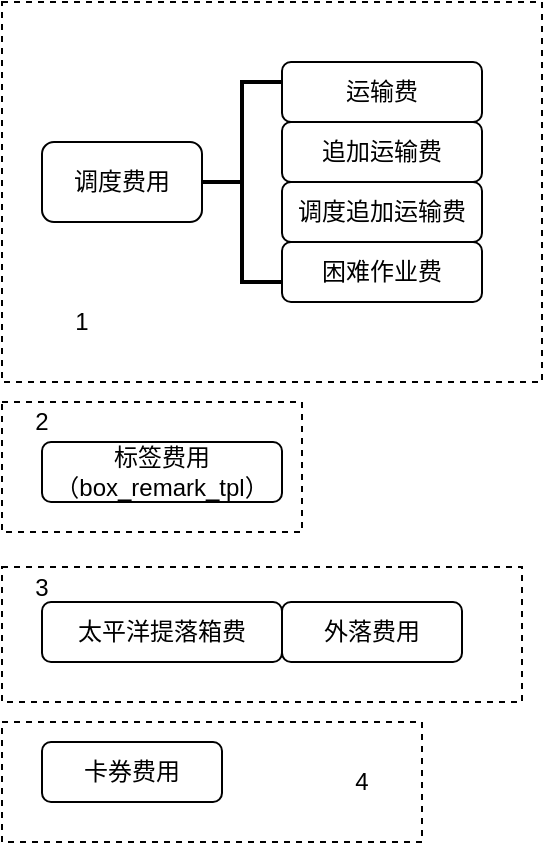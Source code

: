 <mxfile version="15.2.1" type="github">
  <diagram id="6YA5LQFUYau8LGqxRG-R" name="第 1 页">
    <mxGraphModel dx="1481" dy="848" grid="1" gridSize="10" guides="1" tooltips="1" connect="1" arrows="1" fold="1" page="1" pageScale="1" pageWidth="827" pageHeight="1169" math="0" shadow="0">
      <root>
        <mxCell id="0" />
        <mxCell id="1" parent="0" />
        <mxCell id="dJ32fe9MCPp1KMu2VFIl-13" value="" style="rounded=0;whiteSpace=wrap;html=1;fillColor=none;dashed=1;" vertex="1" parent="1">
          <mxGeometry x="90" y="130" width="270" height="190" as="geometry" />
        </mxCell>
        <mxCell id="dJ32fe9MCPp1KMu2VFIl-6" value="标签费用（box_remark_tpl）" style="rounded=1;whiteSpace=wrap;html=1;" vertex="1" parent="1">
          <mxGeometry x="110" y="350" width="120" height="30" as="geometry" />
        </mxCell>
        <mxCell id="dJ32fe9MCPp1KMu2VFIl-9" value="卡券费用" style="rounded=1;whiteSpace=wrap;html=1;" vertex="1" parent="1">
          <mxGeometry x="110" y="500" width="90" height="30" as="geometry" />
        </mxCell>
        <mxCell id="dJ32fe9MCPp1KMu2VFIl-11" value="" style="group" vertex="1" connectable="0" parent="1">
          <mxGeometry x="110" y="430" width="210" height="30" as="geometry" />
        </mxCell>
        <mxCell id="dJ32fe9MCPp1KMu2VFIl-7" value="太平洋提落箱费" style="rounded=1;whiteSpace=wrap;html=1;" vertex="1" parent="dJ32fe9MCPp1KMu2VFIl-11">
          <mxGeometry width="120" height="30" as="geometry" />
        </mxCell>
        <mxCell id="dJ32fe9MCPp1KMu2VFIl-8" value="外落费用" style="rounded=1;whiteSpace=wrap;html=1;" vertex="1" parent="dJ32fe9MCPp1KMu2VFIl-11">
          <mxGeometry x="120" width="90" height="30" as="geometry" />
        </mxCell>
        <mxCell id="dJ32fe9MCPp1KMu2VFIl-12" value="" style="group" vertex="1" connectable="0" parent="1">
          <mxGeometry x="110" y="160" width="220" height="120" as="geometry" />
        </mxCell>
        <mxCell id="dJ32fe9MCPp1KMu2VFIl-1" value="调度费用" style="rounded=1;whiteSpace=wrap;html=1;" vertex="1" parent="dJ32fe9MCPp1KMu2VFIl-12">
          <mxGeometry y="40" width="80" height="40" as="geometry" />
        </mxCell>
        <mxCell id="dJ32fe9MCPp1KMu2VFIl-2" value="运输费" style="rounded=1;whiteSpace=wrap;html=1;" vertex="1" parent="dJ32fe9MCPp1KMu2VFIl-12">
          <mxGeometry x="120" width="100" height="30" as="geometry" />
        </mxCell>
        <mxCell id="dJ32fe9MCPp1KMu2VFIl-3" value="追加运输费" style="rounded=1;whiteSpace=wrap;html=1;" vertex="1" parent="dJ32fe9MCPp1KMu2VFIl-12">
          <mxGeometry x="120" y="30" width="100" height="30" as="geometry" />
        </mxCell>
        <mxCell id="dJ32fe9MCPp1KMu2VFIl-4" value="调度追加运输费" style="rounded=1;whiteSpace=wrap;html=1;" vertex="1" parent="dJ32fe9MCPp1KMu2VFIl-12">
          <mxGeometry x="120" y="60" width="100" height="30" as="geometry" />
        </mxCell>
        <mxCell id="dJ32fe9MCPp1KMu2VFIl-5" value="困难作业费" style="rounded=1;whiteSpace=wrap;html=1;" vertex="1" parent="dJ32fe9MCPp1KMu2VFIl-12">
          <mxGeometry x="120" y="90" width="100" height="30" as="geometry" />
        </mxCell>
        <mxCell id="dJ32fe9MCPp1KMu2VFIl-10" value="" style="strokeWidth=2;html=1;shape=mxgraph.flowchart.annotation_2;align=left;labelPosition=right;pointerEvents=1;" vertex="1" parent="dJ32fe9MCPp1KMu2VFIl-12">
          <mxGeometry x="80" y="10" width="40" height="100" as="geometry" />
        </mxCell>
        <mxCell id="dJ32fe9MCPp1KMu2VFIl-14" value="" style="rounded=0;whiteSpace=wrap;html=1;fillColor=none;dashed=1;" vertex="1" parent="1">
          <mxGeometry x="90" y="330" width="150" height="65" as="geometry" />
        </mxCell>
        <mxCell id="dJ32fe9MCPp1KMu2VFIl-15" value="" style="rounded=0;whiteSpace=wrap;html=1;fillColor=none;dashed=1;" vertex="1" parent="1">
          <mxGeometry x="90" y="412.5" width="260" height="67.5" as="geometry" />
        </mxCell>
        <mxCell id="dJ32fe9MCPp1KMu2VFIl-16" value="" style="rounded=0;whiteSpace=wrap;html=1;fillColor=none;dashed=1;" vertex="1" parent="1">
          <mxGeometry x="90" y="490" width="210" height="60" as="geometry" />
        </mxCell>
        <mxCell id="dJ32fe9MCPp1KMu2VFIl-17" value="1" style="text;html=1;strokeColor=none;fillColor=none;align=center;verticalAlign=middle;whiteSpace=wrap;rounded=0;dashed=1;" vertex="1" parent="1">
          <mxGeometry x="110" y="280" width="40" height="20" as="geometry" />
        </mxCell>
        <mxCell id="dJ32fe9MCPp1KMu2VFIl-18" value="2" style="text;html=1;strokeColor=none;fillColor=none;align=center;verticalAlign=middle;whiteSpace=wrap;rounded=0;dashed=1;" vertex="1" parent="1">
          <mxGeometry x="90" y="330" width="40" height="20" as="geometry" />
        </mxCell>
        <mxCell id="dJ32fe9MCPp1KMu2VFIl-19" value="3" style="text;html=1;strokeColor=none;fillColor=none;align=center;verticalAlign=middle;whiteSpace=wrap;rounded=0;dashed=1;" vertex="1" parent="1">
          <mxGeometry x="90" y="412.5" width="40" height="20" as="geometry" />
        </mxCell>
        <mxCell id="dJ32fe9MCPp1KMu2VFIl-20" value="4" style="text;html=1;strokeColor=none;fillColor=none;align=center;verticalAlign=middle;whiteSpace=wrap;rounded=0;dashed=1;" vertex="1" parent="1">
          <mxGeometry x="250" y="510" width="40" height="20" as="geometry" />
        </mxCell>
      </root>
    </mxGraphModel>
  </diagram>
</mxfile>
